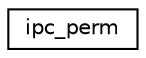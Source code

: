 digraph "Graphical Class Hierarchy"
{
  edge [fontname="Helvetica",fontsize="10",labelfontname="Helvetica",labelfontsize="10"];
  node [fontname="Helvetica",fontsize="10",shape=record];
  rankdir="LR";
  Node0 [label="ipc_perm",height=0.2,width=0.4,color="black", fillcolor="white", style="filled",URL="$structipc__perm.html"];
}
